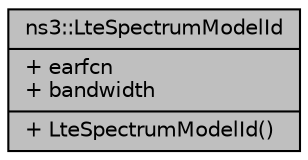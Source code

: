 digraph "ns3::LteSpectrumModelId"
{
  edge [fontname="Helvetica",fontsize="10",labelfontname="Helvetica",labelfontsize="10"];
  node [fontname="Helvetica",fontsize="10",shape=record];
  Node1 [label="{ns3::LteSpectrumModelId\n|+ earfcn\l+ bandwidth\l|+ LteSpectrumModelId()\l}",height=0.2,width=0.4,color="black", fillcolor="grey75", style="filled", fontcolor="black"];
}
